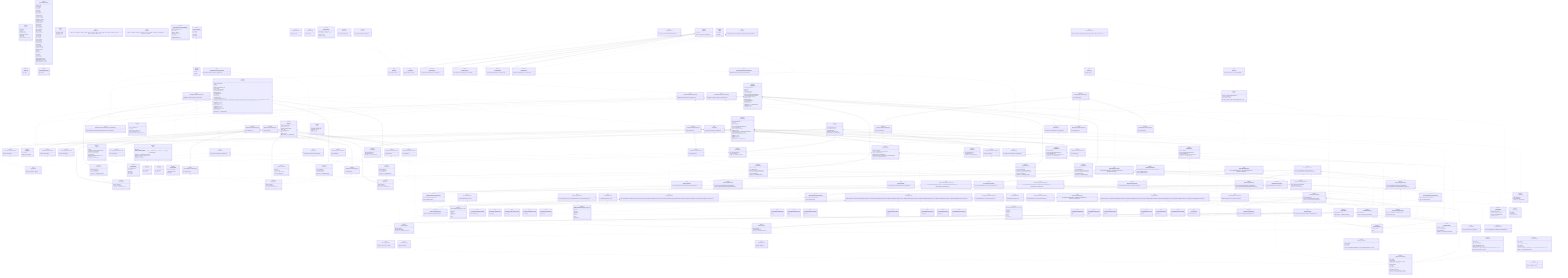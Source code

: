 classDiagram
class Menu {
  <<interface>>
  name: string
  icon: any
  component: any
  props: MenuProps
  needsReport?: boolean
  style?: string
  class?: string
  openedOnMobile?: boolean
}
Menu <.. MenuProps


class MenuProps {
  <<interface>>
  route: string
}



class GenericContainerProps {
  <<interface>>
  element?: any
  xxxl?: boolean
  xxl?: boolean
  xl?: boolean
  lg?: boolean
  sm?: boolean
  full?: boolean
  horizontal?: boolean
  vertical?: boolean
  rounded?: boolean
  colorless?: boolean
  transparent?: boolean
  primary?: boolean
  secondary?: boolean
  tertiary?: boolean
  black?: boolean
  red?: boolean
  orange?: boolean
  amber?: boolean
  yellow?: boolean
  lime?: boolean
  green?: boolean
  emerald?: boolean
  teal?: boolean
  cyan?: boolean
  sky?: boolean
  blue?: boolean
  indigo?: boolean
  violet?: boolean
  purple?: boolean
  fuchsia?: boolean
  pink?: boolean
  rose?: boolean
  clickable?: boolean
  focusable?: boolean
  disabled?: boolean
  svg?: any
  leftSvg?: any
  rightSvg?: any
  src?: string
  leftSrc?: string
  rightSrc?: string
  containerClasses?: string
  illustrationClasses?: string
  leftIllustrationClasses?: string
  rightIllustrationClasses?: string
}



class GenericIllustrationProps {
  <<interface>>
  right?: boolean
}

GenericContainerProps <|-- GenericIllustrationProps

class Color {
  <<interface>>
  buttonColors: string
  iconsClasses: string
  hexColor: string
}



class ColorName {
  <<type>>
  | 'gray'   | 'red'   | 'orange'   | 'amber'   | 'yellow'   | 'lime'   | 'green'   | 'emerald'   | 'teal'   | 'cyan'   | 'sky'   | 'blue'   | 'indigo'   | 'violet'   | 'purple'   | 'fuchsia'   | 'pink'   | 'rose'
}



class MathNumberObject {
  <<interface>>
  [key: string]: MathNumber | MathNumber[] | MathNumber[][]
}
MathNumberObject <.. MathNumber


class ComputedData {
  <<interface>>
  raw: MathNumberObject
  parameters: MathNumberObject
  computed: MathNumberObject
  compute: #40;#41; =#62; void
}
ComputedData <.. MathNumberObject


class DataLabel~T~ {
  <<interface>>
  name: string
  unit: MathUnit#60;T#62;
  scientificName?: string
}
DataLabel~T~ <.. MathUnit~PossibleUnits~


class DataValue~T~ {
  <<interface>>
  label: DataLabel#60;T#62;
  value: MathNumber
  toJSON: #40;#41; =#62; JSONDataValue
}
DataValue~T~ <.. DataLabel~T~
DataValue~T~ <.. MathNumber


class BaseDropCreatorParameters {
  <<interface>>
  machine: MachineName
}
BaseDropCreatorParameters <.. MachineName
MachineDropCreatorParameters <|-- BaseDropCreatorParameters

class BaseDrop {
  <<interface>>
  index: MachineDropIndex
  data: DataValue#60;string#62;[]
  point: MachinePoint
  impactData: ImpactData | null
  toBaseJSON: #40;#41; =#62; JSONBaseDrop
}
BaseDrop <.. MachineDropIndex
BaseDrop <.. DataValue~T~
BaseDrop <.. MachinePoint
BaseDrop <.. ImpactData


class BaseDropIndex {
  <<interface>>
  displayedIndex: number
  toBaseJSON: #40;#41; =#62; JSONBaseDropIndex
}



class HeavydynDropCreatorParameters {
  <<interface>>
  point: HeavydynPoint
}
HeavydynDropCreatorParameters <.. HeavydynPoint
MachineDropCreatorParameters <|-- HeavydynDropCreatorParameters

class HeavydynDropType {
  <<type>>
  'Distance' | 'Time' | 'Force' | 'Height'
}



class HeavydynDrop {
  <<interface>>
  index: HeavydynDropIndex
  point: HeavydynPoint
  toJSON: #40;#41; =#62; JSONHeavydynDrop
}
HeavydynDrop <.. HeavydynDropIndex
HeavydynDrop <..< HeavydynPoint
BaseDrop <|-- HeavydynDrop

class HeavydynDropIndex {
  <<interface>>
  machine: 'Heavydyn'
  type: HeavydynDropType
  value: MathNumber
  toJSON: #40;#41; =#62; JSONHeavydynDropIndex
}
HeavydynDropIndex <.. HeavydynDropType
HeavydynDropIndex <.. MathNumber
BaseDropIndex <|-- HeavydynDropIndex

class MaxidynDropCreatorParameters {
  <<interface>>
  point: MaxidynPoint
}
MaxidynDropCreatorParameters <.. MaxidynPoint
MachineDropCreatorParameters <|-- MaxidynDropCreatorParameters

class MaxidynDropType {
  <<type>>
  'Training' | 'Averaging'
}



class MaxidynDrop {
  <<interface>>
  index: MaxidynDropIndex
  point: MaxidynPoint
  toJSON: #40;#41; =#62; JSONMaxidynDrop
}
MaxidynDrop <.. MaxidynDropIndex
MaxidynDrop <..< MaxidynPoint
BaseDrop <|-- MaxidynDrop

class MaxidynDropIndex {
  <<interface>>
  machine: 'Maxidyn'
  type: MaxidynDropType
  toJSON: #40;#41; =#62; JSONMaxidynDropIndex
}
MaxidynDropIndex <.. MaxidynDropType
BaseDropIndex <|-- MaxidynDropIndex

class MinidynDropCreatorParameters {
  <<interface>>
  point: MinidynPoint
}
MinidynDropCreatorParameters <.. MinidynPoint
MachineDropCreatorParameters <|-- MinidynDropCreatorParameters

class MinidynDropType {
  <<type>>
  'Training' | 'Averaging'
}



class MinidynDrop {
  <<interface>>
  index: MinidynDropIndex
  point: MinidynPoint
  toJSON: #40;#41; =#62; JSONMinidynDrop
}
MinidynDrop <.. MinidynDropIndex
MinidynDrop <..< MinidynPoint
BaseDrop <|-- MinidynDrop

class MinidynDropIndex {
  <<interface>>
  machine: 'Minidyn'
  type: MinidynDropType
  toJSON: #40;#41; =#62; JSONMinidynDropIndex
}
MinidynDropIndex <.. MinidynDropType
BaseDropIndex <|-- MinidynDropIndex

class MachineDrop {
  <<type>>
  HeavydynDrop | MaxidynDrop | MinidynDrop
}
MachineDrop <.. HeavydynDrop
MachineDrop <.. MaxidynDrop
MachineDrop <.. MinidynDrop


class PartialMachineDrop~MachineDrop~ {
  <<type>>
  PartialExtendedObject#60;   BaseDrop,   MachineDrop #62;
}
PartialMachineDrop~MachineDrop~ <.. PartialExtendedObject~BaseObject, MachineObject~
PartialMachineDrop~MachineDrop~ <.. BaseDrop
PartialMachineDrop~MachineDrop~ <.. MachineDrop


class MachineDropCreatorParameters {
  <<interface>>
  point: MachinePoint
}
MachineDropCreatorParameters <.. MachinePoint


class Field {
  <<interface>>
  label: string
  settings: JSONFieldSettings
  value: | boolean     | number     | string     | SlidableNumber     | DateValue     | LongString     | SelectableString
  getValue: #40;#41; =#62; string | number | boolean
  setValue: #40;value: string | number#41; =#62; void
  toString: #40;#41; =#62; string
  toJSON: #40;#41; =#62; JSONField
}
Field <.. SlidableNumber
Field <.. DateValue
Field <.. LongString
Field <.. SelectableString


class SlidableNumber {
  <<interface>>
  kind: 'slidableNumber'
  step: number
  min: number
  max: number
  value: number
}



class DateValue {
  <<interface>>
  kind: 'dateValue'
  value: string
}



class LongString {
  <<interface>>
  kind: 'longString'
  value: string
}



class SelectableString {
  <<interface>>
  kind: 'selectableString'
  possibleValues: string[]
  value: string
}



class Icon {
  <<interface>>
  element: HTMLElement
  color: string
  setColor: #40;color?: string#41; =#62; void
  setText: #40;text: string#41; =#62; void
  setIcon: #40;iconName: IconName#41; =#62; void
}



class IconName {
  <<type>>
  | 'Circle'   | 'Triangle'   | 'Square'   | 'Rhombus'   | 'Flare'   | 'Pentagon'   | 'Hexagon'   | 'HexagonAlt'   | 'Heptagon'   | 'Octagon'
}



class Line {
  <<interface>>
  sortedPoints: MachinePoint[]
  addToMap: #40;#41; =#62; void
  update: #40;#41; =#62; void
  remove: #40;#41; =#62; void
}
Line <.. MachinePoint


class MathNumber {
  <<interface>>
  value: number
  unit: MathUnit#60;string#62;
  displayedString: string
  displayedStringWithUnit: string
  updateDisplayedStrings: #40;#41; =#62; void
  getLocaleString: #40;     options: MathNumberGetLocaleStringOptions   #41; =#62; string
  getValueAs: #40;unit: string#41; =#62; number
}
MathNumber <.. MathUnit~PossibleUnits~


class MathNumberGetLocaleStringOptions {
  <<interface>>
  appendUnitToString?: true
  locale?: string
  precision?: number
  disablePreString?: true
  unit?: string
  removeSpaces?: true
  disableMinAndMax?: true
}



class HeavydynUnitsSkeleton~A, B, C, D, E~ {
  <<interface>>
  deflection: A
  force: B
  temperature: C
  distance: D
  time: E
}



class HeavydynUnitsNames {
  <<type>>
  keyof HeavydynUnitsSkeleton#60;any#62;
}
HeavydynUnitsNames <.. HeavydynUnitsSkeleton~A, B, C, D, E~


class PossibleHeavydynDeflectionUnits {
  <<type>>
  'mm' | '1/100 mm' | 'um'
}



class PossibleHeavydynForceUnits {
  <<type>>
  'N' | 'kN' | 'lbs'
}



class PossibleHeavydynTemperatureUnits {
  <<type>>
  '°C' | '°F' | 'K'
}



class PossibleHeavydynDistanceUnits {
  <<type>>
  'm' | 'km' | 'mi'
}



class PossibleHeavydynTimeUnits {
  <<type>>
  's' | 'ms' | 'us'
}



class HeavydynMathUnits {
  <<type>>
  HeavydynUnitsSkeleton#60;   MathUnit#60;PossibleHeavydynDeflectionUnits#62;,   MathUnit#60;PossibleHeavydynForceUnits#62;,   MathUnit#60;PossibleHeavydynTemperatureUnits#62;,   MathUnit#60;PossibleHeavydynDistanceUnits#62;,   MathUnit#60;PossibleHeavydynTimeUnits#62; #62;
}
HeavydynMathUnits <.. HeavydynUnitsSkeleton~A, B, C, D, E~
HeavydynMathUnits <.. MathUnit~PossibleUnits~
HeavydynMathUnits <.. PossibleHeavydynDeflectionUnits
HeavydynMathUnits <.. PossibleHeavydynForceUnits
HeavydynMathUnits <.. PossibleHeavydynTemperatureUnits
HeavydynMathUnits <.. PossibleHeavydynDistanceUnits
HeavydynMathUnits <.. PossibleHeavydynTimeUnits


class MaxidynUnitsSkeleton~A, B, C, D, E, F, G~ {
  <<interface>>
  modulus: A
  stiffness: B
  deflection: C
  force: D
  distance: E
  time: F
  percentage: G
}



class PossibleMaxidynModulusUnits {
  <<type>>
  'MPa'
}



class PossibleMaxidynStiffnessUnits {
  <<type>>
  'MN / m'
}



class PossibleMaxidynDeflectionUnits {
  <<type>>
  'mm' | 'um'
}



class PossibleMaxidynForceUnits {
  <<type>>
  'N' | 'kN'
}



class PossibleMaxidynDistanceUnits {
  <<type>>
  'm' | 'km' | 'mi'
}



class PossibleMaxidynTimeUnits {
  <<type>>
  's' | 'ms' | 'us'
}



class PossibleMaxidynPercentageUnits {
  <<type>>
  '%'
}



class MaxidynMathUnits {
  <<type>>
  MaxidynUnitsSkeleton#60;   MathUnit#60;PossibleMaxidynModulusUnits#62;,   MathUnit#60;PossibleMaxidynStiffnessUnits#62;,   MathUnit#60;PossibleMaxidynDeflectionUnits#62;,   MathUnit#60;PossibleMaxidynForceUnits#62;,   MathUnit#60;PossibleMaxidynDistanceUnits#62;,   MathUnit#60;PossibleMaxidynTimeUnits#62;,   MathUnit#60;PossibleMaxidynPercentageUnits#62; #62;
}
MaxidynMathUnits <.. MaxidynUnitsSkeleton~A, B, C, D, E, F, G~
MaxidynMathUnits <.. MathUnit~PossibleUnits~
MaxidynMathUnits <.. PossibleMaxidynModulusUnits
MaxidynMathUnits <.. PossibleMaxidynStiffnessUnits
MaxidynMathUnits <.. PossibleMaxidynDeflectionUnits
MaxidynMathUnits <.. PossibleMaxidynForceUnits
MaxidynMathUnits <.. PossibleMaxidynDistanceUnits
MaxidynMathUnits <.. PossibleMaxidynTimeUnits
MaxidynMathUnits <.. PossibleMaxidynPercentageUnits


class MaxidynUnitsNames {
  <<type>>
  keyof MaxidynUnitsSkeleton#60;any#62;
}
MaxidynUnitsNames <.. MaxidynUnitsSkeleton~A, B, C, D, E, F, G~


class MinidynUnitsSkeleton~A, B, C, D, E, F~ {
  <<interface>>
  modulus: A
  stiffness: B
  deflection: C
  force: D
  time: E
  percentage: F
}



class PossibleMinidynModulusUnits {
  <<type>>
  'MPa'
}



class PossibleMinidynStiffnessUnits {
  <<type>>
  'MN / m'
}



class PossibleMinidynDeflectionUnits {
  <<type>>
  'mm' | 'um'
}



class PossibleMinidynForceUnits {
  <<type>>
  'N' | 'kN'
}



class PossibleMinidynTimeUnits {
  <<type>>
  's' | 'ms' | 'us'
}



class PossibleMinidynPercentageUnits {
  <<type>>
  '%'
}



class MinidynMathUnits {
  <<type>>
  MinidynUnitsSkeleton#60;   MathUnit#60;PossibleMinidynModulusUnits#62;,   MathUnit#60;PossibleMinidynStiffnessUnits#62;,   MathUnit#60;PossibleMinidynDeflectionUnits#62;,   MathUnit#60;PossibleMinidynForceUnits#62;,   MathUnit#60;PossibleMinidynTimeUnits#62;,   MathUnit#60;PossibleMinidynPercentageUnits#62; #62;
}
MinidynMathUnits <.. MinidynUnitsSkeleton~A, B, C, D, E, F~
MinidynMathUnits <.. MathUnit~PossibleUnits~
MinidynMathUnits <.. PossibleMinidynModulusUnits
MinidynMathUnits <.. PossibleMinidynStiffnessUnits
MinidynMathUnits <.. PossibleMinidynDeflectionUnits
MinidynMathUnits <.. PossibleMinidynForceUnits
MinidynMathUnits <.. PossibleMinidynTimeUnits
MinidynMathUnits <.. PossibleMinidynPercentageUnits


class MinidynUnitsNames {
  <<type>>
  keyof MinidynUnitsSkeleton#60;any#62;
}
MinidynUnitsNames <.. MinidynUnitsSkeleton~A, B, C, D, E, F~


class MathUnit~PossibleUnits~ {
  <<interface>>
  name: string
  baseUnit: string
  possibleSettings: [PossibleUnits, number][]
  possiblePrecisions: number[]
  readOnly: boolean
  min: number
  max: number
  currentUnit: PossibleUnits
  currentPrecision: number
  getAverage: #40;values: number[]#41; =#62; number
  toJSON: #40;#41; =#62; JSONMathUnit#60;PossibleUnits#62;
}



class Overlay {
  <<interface>>
  id: string
  sourceData: mapboxgl.ImageSourceRaw
  markerNW: mapboxgl.Marker
  markerSE: mapboxgl.Marker
  opacity: number
  addToMap: #40;isVisible: boolean#41; =#62; void
  remove: #40;#41; =#62; void
  toJSON: #40;#41; =#62; JSONOverlay
}



class ImageCoordinates {
  <<interface>>
  tl: XYCoord
  tr: XYCoord
  bl: XYCoord
  br: XYCoord
}
ImageCoordinates <.. XYCoord


class BasePointCreatorParameters {
  <<interface>>
  machine: MachineName
}
BasePointCreatorParameters <.. MachineName
MachinePointCreatorParameters <|-- BasePointCreatorParameters

class BasePoint {
  <<interface>>
  machine: MachineName
  id: string
  date: Date
  marker: mapboxgl.Marker | null
  icon: Icon | null
  settings: JSONPointSettings
  data: DataValue#60;string#62;[]
  information: Field[]
  drops: MachineDrop[]
  index: number
  number: number
  zone: MachineZone
  rawDataFile: ArrayBufferLike | null
  getSelectedMathNumber: #40;     groupFrom: DataLabelsFrom,     dataLabel: DataLabel#60;string#62;,     index?: MachineDropIndex | null   #41; =#62; MathNumber | undefined
  getDisplayedString: #40;     groupFrom: DataLabelsFrom,     dataLabel: DataLabel#60;string#62;,     index?: MachineDropIndex | null   #41; =#62; string
  updateColor: #40;#41; =#62; void
  updateText: #40;#41; =#62; void
  updateVisibility: #40;#41; =#62; void
  updatePopup: #40;#41; =#62; void
  addToMap: #40;#41; =#62; void
  checkVisibility: #40;#41; =#62; boolean
  remove: #40;#41; =#62; void
  toBaseJSON: #40;#41; =#62; JSONBasePoint
}
BasePoint <.. MachineName
BasePoint <.. Icon
BasePoint <.. DataValue~T~
BasePoint <.. Field
BasePoint <.. MachineDrop
BasePoint <.. MachineZone


class HeavydynPointCreatorParameters {
  <<interface>>
  zone: HeavydynZone
}
HeavydynPointCreatorParameters <.. HeavydynZone
MachinePointCreatorParameters <|-- HeavydynPointCreatorParameters

class HeavydynPoint {
  <<interface>>
  machine: 'Heavydyn'
  drops: HeavydynDrop[]
  zone: HeavydynZone
  toJSON: #40;#41; =#62; JSONHeavydynPoint
}
HeavydynPoint <..< HeavydynZone
BasePoint <|-- HeavydynPoint

class MaxidynPointCreatorParameters {
  <<interface>>
  zone: MaxidynZone
}
MaxidynPointCreatorParameters <.. MaxidynZone
MachinePointCreatorParameters <|-- MaxidynPointCreatorParameters

class MaxidynPoint {
  <<interface>>
  machine: 'Maxidyn'
  drops: MaxidynDrop[]
  zone: MaxidynZone
  toJSON: #40;#41; =#62; JSONMaxidynPoint
}
MaxidynPoint <..< MaxidynZone
BasePoint <|-- MaxidynPoint

class MinidynPointCreatorParameters {
  <<interface>>
  zone: MinidynZone
}
MinidynPointCreatorParameters <.. MinidynZone
MachinePointCreatorParameters <|-- MinidynPointCreatorParameters

class MinidynPoint {
  <<interface>>
  machine: 'Minidyn'
  drops: MinidynDrop[]
  zone: MinidynZone
  toJSON: #40;#41; =#62; JSONMinidynPoint
}
MinidynPoint <..< MinidynZone
BasePoint <|-- MinidynPoint

class MachinePoint {
  <<type>>
  HeavydynPoint | MaxidynPoint | MinidynPoint
}
MachinePoint <.. HeavydynPoint
MachinePoint <.. MaxidynPoint
MachinePoint <.. MinidynPoint


class PartialMachinePoint~MachinePoint~ {
  <<type>>
  PartialExtendedObject#60;   BasePoint,   MachinePoint #62;
}
PartialMachinePoint~MachinePoint~ <.. PartialExtendedObject~BaseObject, MachineObject~
PartialMachinePoint~MachinePoint~ <.. BasePoint
PartialMachinePoint~MachinePoint~ <.. MachinePoint


class MachinePointCreatorParameters {
  <<interface>>
  zone: MachineZone
}
MachinePointCreatorParameters <.. MachineZone


class MachineName {
  <<type>>
  'Heavydyn' | 'Maxidyn' | 'Minidyn'
}



class BaseProject {
  <<interface>>
  machine: MachineName
  name: Field
  information: Field[]
  hardware: Field[]
  reports: SelectableList#60;MachineReport#62;
  units: MachineMathUnits
  settings: JSONProjectSettings
  overlays: Overlay[]
  acquisitionParameters: JSONAcquisitionParameters
  refreshLinesAndOverlays: #40;#41; =#62; void
  setMapStyle: #40;styleIndex: number#41; =#62; void
  fitOnMap: #40;#41; =#62; void
  addToMap: #40;#41; =#62; void
  remove: #40;#41; =#62; void
  toBaseJSON: #40;#41; =#62; JSONBaseProject
}
BaseProject <.. MachineName
BaseProject <.. Field
BaseProject <.. SelectableList~S, L~
BaseProject <.. MachineReport
BaseProject <.. MachineMathUnits
BaseProject <.. Overlay


class HeavydynProject {
  <<interface>>
  machine: 'Heavydyn'
  reports: SelectableList#60;HeavydynReport#62;
  units: HeavydynMathUnits
  calibrations: HeavydynCalibrations
  correctionParameters: JSONHeavydynCorrectionParameters
  toJSON: #40;#41; =#62; JSONHeavydynProject
}
HeavydynProject <.. SelectableList~S, L~
HeavydynProject <..< HeavydynReport
HeavydynProject <.. HeavydynMathUnits
HeavydynProject <.. HeavydynCalibrations
BaseProject <|-- HeavydynProject

class HeavydynCalibrations {
  <<interface>>
  date: Date
  dPlate: number
  channels: JSONChannel[]
  sensors: JSONSensor[]
}



class MaxidynProject {
  <<interface>>
  machine: 'Maxidyn'
  reports: SelectableList#60;MaxidynReport#62;
  units: MaxidynMathUnits
  bearingParameters: JSONBearingParameters
  toJSON: #40;#41; =#62; JSONMaxidynProject
}
MaxidynProject <.. SelectableList~S, L~
MaxidynProject <..< MaxidynReport
MaxidynProject <.. MaxidynMathUnits
BaseProject <|-- MaxidynProject

class MinidynProject {
  <<interface>>
  machine: 'Minidyn'
  reports: SelectableList#60;MinidynReport#62;
  units: MinidynMathUnits
  bearingParameters: JSONBearingParameters
  toJSON: #40;#41; =#62; JSONMinidynProject
}
MinidynProject <.. SelectableList~S, L~
MinidynProject <..< MinidynReport
MinidynProject <.. MinidynMathUnits
BaseProject <|-- MinidynProject

class MachineProject {
  <<type>>
  HeavydynProject | MaxidynProject | MinidynProject
}
MachineProject <.. HeavydynProject
MachineProject <.. MaxidynProject
MachineProject <.. MinidynProject


class PartialMachineProject~MachineProject~ {
  <<type>>
  PartialExtendedObject#60;   BaseProject,   MachineProject #62;
}
PartialMachineProject~MachineProject~ <.. PartialExtendedObject~BaseObject, MachineObject~
PartialMachineProject~MachineProject~ <.. BaseProject
PartialMachineProject~MachineProject~ <.. MachineProject


class MachineMathUnits {
  <<type>>
  HeavydynMathUnits | MaxidynMathUnits | MinidynMathUnits
}
MachineMathUnits <.. HeavydynMathUnits
MachineMathUnits <.. MaxidynMathUnits
MachineMathUnits <.. MinidynMathUnits


class MachineUnitsSkeleton~T~ {
  <<type>>
  | HeavydynUnitsSkeleton#60;T#62;   | MaxidynUnitsSkeleton#60;T#62;   | MinidynUnitsSkeleton#60;T#62;
}
MachineUnitsSkeleton~T~ <.. HeavydynUnitsSkeleton~A, B, C, D, E~
MachineUnitsSkeleton~T~ <.. MaxidynUnitsSkeleton~A, B, C, D, E, F, G~
MachineUnitsSkeleton~T~ <.. MinidynUnitsSkeleton~A, B, C, D, E, F~


class MachineUnitsNames {
  <<type>>
  | HeavydynUnitsNames   | MaxidynUnitsNames   | MinidynUnitsNames
}
MachineUnitsNames <.. HeavydynUnitsNames
MachineUnitsNames <.. MaxidynUnitsNames
MachineUnitsNames <.. MinidynUnitsNames


class DataLabelsFrom {
  <<type>>
  'Drop' | 'Test' | 'Zone'
}



class ReportColorization {
  <<type>>
  'Threshold' | 'Zone'
}



class ReportGroupBy {
  <<type>>
  'Number' | 'Zone'
}



class BaseReport {
  <<interface>>
  machine: MachineName
  name: Field
  line: Line
  zones: MachineZone[]
  screenshots: string[]
  dataLabels: MachineReportDataLabels
  thresholds: MachineReportThresholds
  settings: JSONReportSettings
  platform: Field[]
  information: Field[]
  project: MachineProject
  isOnMap: boolean
  fitOnMap: #40;#41; =#62; void
  toBaseJSON: #40;#41; =#62; JSONBaseReport
  addToMap: #40;#41; =#62; void
  remove: #40;#41; =#62; void
}
BaseReport <.. MachineName
BaseReport <.. Field
BaseReport <.. Line
BaseReport <.. MachineZone
BaseReport <.. MachineReportDataLabels
BaseReport <.. MachineReportThresholds
BaseReport <.. MachineProject


class BaseReportDataLabels {
  <<interface>>
  groups: SelectableList#60;BaseGroupedDataLabels#62;
  table: SelectableList#60;BaseTableDataLabelsParameters#62;
}
BaseReportDataLabels <.. SelectableList~S, L~
BaseReportDataLabels <.. BaseGroupedDataLabels
BaseReportDataLabels <.. BaseTableDataLabelsParameters


class BaseGroupedDataLabels {
  <<interface>>
  from: DataLabelsFrom
  choices: SelectableList#60;DataLabel#60;string#62;#62;
  indexes?: SelectableList#60;MachineDropIndex#62;
}
BaseGroupedDataLabels <.. DataLabelsFrom
BaseGroupedDataLabels <.. SelectableList~S, L~
BaseGroupedDataLabels <.. DataLabel~T~
BaseGroupedDataLabels <.. MachineDropIndex


class BaseTableDataLabelsParameters {
  <<interface>>
  group: MachineGroupedDataLabels
  index?: MachineDropIndex
  dataLabels: DataLabel#60;string#62;[]
}
BaseTableDataLabelsParameters <.. MachineGroupedDataLabels
BaseTableDataLabelsParameters <.. MachineDropIndex
BaseTableDataLabelsParameters <.. DataLabel~T~


class BaseReportThresholds {
  <<interface>>
  groups: MachineUnitsSkeleton#60;GroupedThresolds#60;string#62;#62;
  colors: JSONThresholdColors
  inputs: JSONThresholdInputs
}
BaseReportThresholds <.. MachineUnitsSkeleton~T~
BaseReportThresholds <.. GroupedThresolds~T~


class GroupedThresolds~T~ {
  <<interface>>
  unit: MathUnit#60;T#62;
  choices: SelectableList#60;AnyThreshold#62;
}
GroupedThresolds~T~ <.. MathUnit~PossibleUnits~
GroupedThresolds~T~ <.. SelectableList~S, L~
GroupedThresolds~T~ <.. AnyThreshold


class HeavydynReportCreatorParameters {
  <<interface>>
  project: HeavydynProject
}
HeavydynReportCreatorParameters <.. HeavydynProject
MachineReportCreatorParameters <|-- HeavydynReportCreatorParameters

class HeavydynReport {
  <<interface>>
  machine: 'Heavydyn'
  zones: HeavydynZone[]
  dataLabels: HeavydynReportDataLabels
  thresholds: HeavydynReportThresholds
  project: HeavydynProject
  toJSON: #40;#41; =#62; JSONHeavydynReport
}
HeavydynReport <.. HeavydynZone
HeavydynReport <.. HeavydynReportDataLabels
HeavydynReport <.. HeavydynReportThresholds
BaseReport <|-- HeavydynReport

class HeavydynReportDataLabels {
  <<interface>>
  groups: SelectableList#60;HeavydynGroupedDataLabels#62;
  table: SelectableList#60;HeavydynTableDataLabelsParameters#62;
}
HeavydynReportDataLabels <.. SelectableList~S, L~
HeavydynReportDataLabels <.. HeavydynGroupedDataLabels
HeavydynReportDataLabels <.. HeavydynTableDataLabelsParameters
BaseReportDataLabels <|-- HeavydynReportDataLabels

class HeavydynGroupedDataLabels {
  <<interface>>
  indexes?: SelectableList#60;HeavydynDropIndex#62;
  sequenceName?: string
}
HeavydynGroupedDataLabels <.. SelectableList~S, L~
HeavydynGroupedDataLabels <.. HeavydynDropIndex
BaseGroupedDataLabels <|-- HeavydynGroupedDataLabels

class HeavydynTableDataLabelsParameters {
  <<interface>>
  group: HeavydynGroupedDataLabels
  index?: HeavydynDropIndex
}
HeavydynTableDataLabelsParameters <.. HeavydynGroupedDataLabels
HeavydynTableDataLabelsParameters <.. HeavydynDropIndex
BaseTableDataLabelsParameters <|-- HeavydynTableDataLabelsParameters

class HeavydynReportThresholds {
  <<interface>>
  groups: HeavydynUnitsSkeleton#60;GroupedThresolds#60;string#62;#62;
}
HeavydynReportThresholds <.. HeavydynUnitsSkeleton~A, B, C, D, E~
HeavydynReportThresholds <.. GroupedThresolds~T~
BaseReportThresholds <|-- HeavydynReportThresholds

class HeavydynReportThresholdsGroups {
  <<type>>
  HeavydynUnitsSkeleton#60;   GroupedThresolds#60;string#62; #62;
}
HeavydynReportThresholdsGroups <.. HeavydynUnitsSkeleton~A, B, C, D, E~
HeavydynReportThresholdsGroups <.. GroupedThresolds~T~


class MaxidynReportCreatorParameters {
  <<interface>>
  project: MaxidynProject
}
MaxidynReportCreatorParameters <.. MaxidynProject
MachineReportCreatorParameters <|-- MaxidynReportCreatorParameters

class MaxidynReport {
  <<interface>>
  machine: 'Maxidyn'
  zones: MaxidynZone[]
  dataLabels: MaxidynReportDataLabels
  thresholds: MaxidynReportThresholds
  project: MaxidynProject
  toJSON: #40;#41; =#62; JSONMaxidynReport
}
MaxidynReport <.. MaxidynZone
MaxidynReport <.. MaxidynReportDataLabels
MaxidynReport <.. MaxidynReportThresholds
BaseReport <|-- MaxidynReport

class MaxidynReportDataLabels {
  <<interface>>
  groups: SelectableList#60;MaxidynGroupedDataLabels#62;
  table: SelectableList#60;MaxidynTableDataLabelsParameters#62;
}
MaxidynReportDataLabels <.. SelectableList~S, L~
MaxidynReportDataLabels <.. MaxidynGroupedDataLabels
MaxidynReportDataLabels <.. MaxidynTableDataLabelsParameters
BaseReportDataLabels <|-- MaxidynReportDataLabels

class MaxidynGroupedDataLabels {
  <<interface>>
  indexes?: SelectableList#60;MaxidynDropIndex#62;
}
MaxidynGroupedDataLabels <.. SelectableList~S, L~
MaxidynGroupedDataLabels <.. MaxidynDropIndex
BaseGroupedDataLabels <|-- MaxidynGroupedDataLabels

class MaxidynTableDataLabelsParameters {
  <<interface>>
  group: MaxidynGroupedDataLabels
  index?: MaxidynDropIndex
}
MaxidynTableDataLabelsParameters <.. MaxidynGroupedDataLabels
MaxidynTableDataLabelsParameters <.. MaxidynDropIndex
BaseTableDataLabelsParameters <|-- MaxidynTableDataLabelsParameters

class MaxidynReportThresholds {
  <<interface>>
  groups: MaxidynUnitsSkeleton#60;GroupedThresolds#60;string#62;#62;
}
MaxidynReportThresholds <.. MaxidynUnitsSkeleton~A, B, C, D, E, F, G~
MaxidynReportThresholds <.. GroupedThresolds~T~
BaseReportThresholds <|-- MaxidynReportThresholds

class MaxidynReportThresholdsGroups {
  <<type>>
  MaxidynUnitsSkeleton#60;   GroupedThresolds#60;string#62; #62;
}
MaxidynReportThresholdsGroups <.. MaxidynUnitsSkeleton~A, B, C, D, E, F, G~
MaxidynReportThresholdsGroups <.. GroupedThresolds~T~


class MinidynReportCreatorParameters {
  <<interface>>
  project: MinidynProject
}
MinidynReportCreatorParameters <.. MinidynProject
MachineReportCreatorParameters <|-- MinidynReportCreatorParameters

class MinidynReport {
  <<interface>>
  machine: 'Minidyn'
  zones: MinidynZone[]
  dataLabels: MinidynReportDataLabels
  thresholds: MinidynReportThresholds
  project: MinidynProject
  toJSON: #40;#41; =#62; JSONMinidynReport
}
MinidynReport <.. MinidynZone
MinidynReport <.. MinidynReportDataLabels
MinidynReport <.. MinidynReportThresholds
BaseReport <|-- MinidynReport

class MinidynReportDataLabels {
  <<interface>>
  groups: SelectableList#60;MinidynGroupedDataLabels#62;
  table: SelectableList#60;MinidynTableDataLabelsParameters#62;
}
MinidynReportDataLabels <.. SelectableList~S, L~
MinidynReportDataLabels <.. MinidynGroupedDataLabels
MinidynReportDataLabels <.. MinidynTableDataLabelsParameters
BaseReportDataLabels <|-- MinidynReportDataLabels

class MinidynGroupedDataLabels {
  <<interface>>
  indexes?: SelectableList#60;MinidynDropIndex#62;
}
MinidynGroupedDataLabels <.. SelectableList~S, L~
MinidynGroupedDataLabels <.. MinidynDropIndex
BaseGroupedDataLabels <|-- MinidynGroupedDataLabels

class MinidynTableDataLabelsParameters {
  <<interface>>
  group: MinidynGroupedDataLabels
  index?: MinidynDropIndex
}
MinidynTableDataLabelsParameters <.. MinidynGroupedDataLabels
MinidynTableDataLabelsParameters <.. MinidynDropIndex
BaseTableDataLabelsParameters <|-- MinidynTableDataLabelsParameters

class MinidynReportThresholds {
  <<interface>>
  groups: MinidynReportThresholdsGroups
}
MinidynReportThresholds <.. MinidynReportThresholdsGroups
BaseReportThresholds <|-- MinidynReportThresholds

class MinidynReportThresholdsGroups {
  <<type>>
  MinidynUnitsSkeleton#60;   GroupedThresolds#60;string#62; #62;
}
MinidynReportThresholdsGroups <.. MinidynUnitsSkeleton~A, B, C, D, E, F~
MinidynReportThresholdsGroups <.. GroupedThresolds~T~


class PartialMachineReport~MachineReport~ {
  <<type>>
  PartialExtendedObject#60;   BaseReport,   MachineReport #62;
}
PartialMachineReport~MachineReport~ <.. PartialExtendedObject~BaseObject, MachineObject~
PartialMachineReport~MachineReport~ <.. BaseReport
PartialMachineReport~MachineReport~ <.. MachineReport


class MachineReport {
  <<type>>
  HeavydynReport | MaxidynReport | MinidynReport
}
MachineReport <.. HeavydynReport
MachineReport <.. MaxidynReport
MachineReport <.. MinidynReport


class MachineGroupedDataLabels {
  <<type>>
  | HeavydynGroupedDataLabels   | MaxidynGroupedDataLabels   | MinidynGroupedDataLabels
}
MachineGroupedDataLabels <.. HeavydynGroupedDataLabels
MachineGroupedDataLabels <.. MaxidynGroupedDataLabels
MachineGroupedDataLabels <.. MinidynGroupedDataLabels


class MachineDropIndex {
  <<type>>
  HeavydynDropIndex | MaxidynDropIndex | MinidynDropIndex
}
MachineDropIndex <.. HeavydynDropIndex
MachineDropIndex <.. MaxidynDropIndex
MachineDropIndex <.. MinidynDropIndex


class MachineReportThresholds {
  <<type>>
  | HeavydynReportThresholds   | MaxidynReportThresholds   | MinidynReportThresholds
}
MachineReportThresholds <.. HeavydynReportThresholds
MachineReportThresholds <.. MaxidynReportThresholds
MachineReportThresholds <.. MinidynReportThresholds


class MachineReportThresholdsGroups {
  <<type>>
  | HeavydynReportThresholdsGroups   | MaxidynReportThresholdsGroups   | MinidynReportThresholdsGroups
}
MachineReportThresholdsGroups <.. HeavydynReportThresholdsGroups
MachineReportThresholdsGroups <.. MaxidynReportThresholdsGroups
MachineReportThresholdsGroups <.. MinidynReportThresholdsGroups


class MachineTableDataLabelsParameters {
  <<type>>
  | HeavydynTableDataLabelsParameters   | MaxidynTableDataLabelsParameters   | MinidynTableDataLabelsParameters
}
MachineTableDataLabelsParameters <.. HeavydynTableDataLabelsParameters
MachineTableDataLabelsParameters <.. MaxidynTableDataLabelsParameters
MachineTableDataLabelsParameters <.. MinidynTableDataLabelsParameters


class MachineReportDataLabels {
  <<type>>
  | HeavydynReportDataLabels   | MaxidynReportDataLabels   | MinidynReportDataLabels
}
MachineReportDataLabels <.. HeavydynReportDataLabels
MachineReportDataLabels <.. MaxidynReportDataLabels
MachineReportDataLabels <.. MinidynReportDataLabels


class MachineReportCreatorParameters {
  <<interface>>
  project: MachineProject
}
MachineReportCreatorParameters <.. MachineProject


class CustomThresholdType {
  <<type>>
  'Bicolor' | 'Gradient' | 'Tricolor'
}



class CustomThreshold {
  <<interface>>
  kind: 'custom'
  name: 'Custom'
  type: CustomThresholdType
  value: number
  valueHigh: number
  getColor: #40;     mathNumber: MathNumber,     colors: JSONThresholdColors   #41; =#62; string
  toJSON: #40;#41; =#62; JSONCustomThreshold
}
CustomThreshold <.. CustomThresholdType


class PredefinedThreshold {
  <<interface>>
  kind: 'predefined'
  name: string
  value: number
  getColor: #40;     mathNumber: MathNumber,     colors: JSONThresholdColors   #41; =#62; string
}



class AnyThreshold {
  <<type>>
  PredefinedThreshold | CustomThreshold
}
AnyThreshold <.. PredefinedThreshold
AnyThreshold <.. CustomThreshold


class PartialExtendedObject~BaseObject, MachineObject~ {
  <<type>>
  Required#60;BaseObject#62; &   Partial#60;Omit#60;MachineObject, keyof BaseObject#62;#62;
}



class WatcherHandler {
  <<interface>>
  add: #40;stop: #40;#41; =#62; void#41; =#62; void
  remove: #40;stop: #40;#41; =#62; void#41; =#62; void
  clean: #40;#41; =#62; void
  stops: #40;#40;#41; =#62; void#41;[]
}



class BaseZoneCreatorParameters {
  <<interface>>
  machine: MachineName
}
BaseZoneCreatorParameters <.. MachineName
MachineZoneCreatorParameters <|-- BaseZoneCreatorParameters

class BaseZone {
  <<interface>>
  machine: MachineName
  points: MachinePoint[]
  settings: JSONZoneSettings
  name: string
  report: MachineReport
  init: #40;#41; =#62; void
  clean: #40;#41; =#62; void
  toBaseJSON: #40;#41; =#62; JSONBaseZone
}
BaseZone <.. MachineName
BaseZone <.. MachinePoint
BaseZone <.. MachineReport


class HeavydynZoneCreatorParameters {
  <<interface>>
  report: HeavydynReport
}
HeavydynZoneCreatorParameters <.. HeavydynReport
MachineZoneCreatorParameters <|-- HeavydynZoneCreatorParameters

class HeavydynZone {
  <<interface>>
  machine: 'Heavydyn'
  points: HeavydynPoint[]
  toJSON: #40;#41; =#62; JSONHeavydynZone
}

BaseZone <|-- HeavydynZone

class MaxidynZoneCreatorParameters {
  <<interface>>
  report: MaxidynReport
}
MaxidynZoneCreatorParameters <.. MaxidynReport
MachineZoneCreatorParameters <|-- MaxidynZoneCreatorParameters

class MaxidynZone {
  <<interface>>
  machine: 'Maxidyn'
  points: MaxidynPoint[]
  toJSON: #40;#41; =#62; JSONMaxidynZone
}

BaseZone <|-- MaxidynZone

class MinidynZoneCreatorParameters {
  <<interface>>
  report: MinidynReport
}
MinidynZoneCreatorParameters <.. MinidynReport
MachineZoneCreatorParameters <|-- MinidynZoneCreatorParameters

class MinidynZone {
  <<interface>>
  machine: 'Minidyn'
  points: MinidynPoint[]
  toJSON: #40;#41; =#62; JSONMinidynZone
}

BaseZone <|-- MinidynZone

class MachineZone {
  <<type>>
  HeavydynZone | MaxidynZone | MinidynZone
}
MachineZone <.. HeavydynZone
MachineZone <.. MaxidynZone
MachineZone <.. MinidynZone


class PartialMachineZone~MachineZone~ {
  <<type>>
  PartialExtendedObject#60;   BaseZone,   MachineZone #62;
}
PartialMachineZone~MachineZone~ <.. PartialExtendedObject~BaseObject, MachineObject~
PartialMachineZone~MachineZone~ <.. BaseZone
PartialMachineZone~MachineZone~ <.. MachineZone


class MachineZoneCreatorParameters {
  <<interface>>
  report: MachineReport
}
MachineZoneCreatorParameters <.. MachineReport


class ExcelData {
  <<type>>
  string | number | boolean
}



class ExcelFlatData {
  <<type>>
  string[] | number[] | boolean[]
}



class ExcelJson {
  <<interface>>
  [key: string]: ExcelData | ExcelFlatData
}
ExcelJson <.. ExcelData
ExcelJson <.. ExcelFlatData


class FlatDataJson {
  <<interface>>
  [key: string]: ExcelFlatData
}
FlatDataJson <.. ExcelFlatData


class Exporter {
  <<interface>>
  name: string
  export: #40;...args: any[]#41; =#62; Promise#60;File#62;
}



class AnyExporter {
  <<type>>
  | MachineExporter   | HeavydynExporter   | MaxidynExporter   | MinidynExporter
}
AnyExporter <.. MachineExporter
AnyExporter <.. HeavydynExporter
AnyExporter <.. MaxidynExporter
AnyExporter <.. MinidynExporter


class MachineExporter {
  <<interface>>
  export: #40;project: MachineProject#41; =#62; Promise#60;File#62;
}

Exporter <|-- MachineExporter

class HeavydynExporter {
  <<interface>>
  export: #40;project: HeavydynProject#41; =#62; Promise#60;File#62;
}

Exporter <|-- HeavydynExporter

class MaxidynExporter {
  <<interface>>
  export: #40;project: MaxidynProject#41; =#62; Promise#60;File#62;
}

Exporter <|-- MaxidynExporter

class MinidynExporter {
  <<interface>>
  export: #40;project: MinidynProject#41; =#62; Promise#60;File#62;
}

Exporter <|-- MinidynExporter

class ImpactData {
  <<interface>>
  load: number[]
  displacement: number[][]
}



class LngLat {
  <<interface>>
  lng: number
  lat: number
}



class XYCoord {
  <<interface>>
  x: number
  y: number
}



class SelectableList~S, L~ {
  <<interface>>
  selected: S | null
  list: L[]
}



class DeepRequired~T~ {
  <<type>>
  #123;   [K in keyof T]: Required#60;DeepRequired#60;T[K]#62;#62; #125;
}
DeepRequired~T~ <.. DeepRequired~T~


class Store {
  <<interface>>
  projects: SelectableList#60;MachineProject#62;
  map: mapboxgl.Map | null
  updateAvailable: boolean
  save: #40;key: StoreKeys, value: StoreSaveableTypes#41; =#62; void
}
Store <.. SelectableList~S, L~
Store <.. MachineProject


class StoreKeys {
  <<type>>
  Exclude#60;keyof Store, 'save' | 'updateAvailable'#62;
}
StoreKeys <.. Store


class StoreTypes {
  <<type>>
  Store[keyof Store]
}
StoreTypes <.. Store


class StoreSaveableTypes {
  <<type>>
  Extract#60;   StoreTypes,   string[] | number[] | boolean[] | string | number | boolean | null #62;
}
StoreSaveableTypes <.. StoreTypes